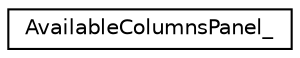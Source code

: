 digraph "Graphical Class Hierarchy"
{
  edge [fontname="Helvetica",fontsize="10",labelfontname="Helvetica",labelfontsize="10"];
  node [fontname="Helvetica",fontsize="10",shape=record];
  rankdir="LR";
  Node0 [label="AvailableColumnsPanel_",height=0.2,width=0.4,color="black", fillcolor="white", style="filled",URL="$structAvailableColumnsPanel__.html"];
}
